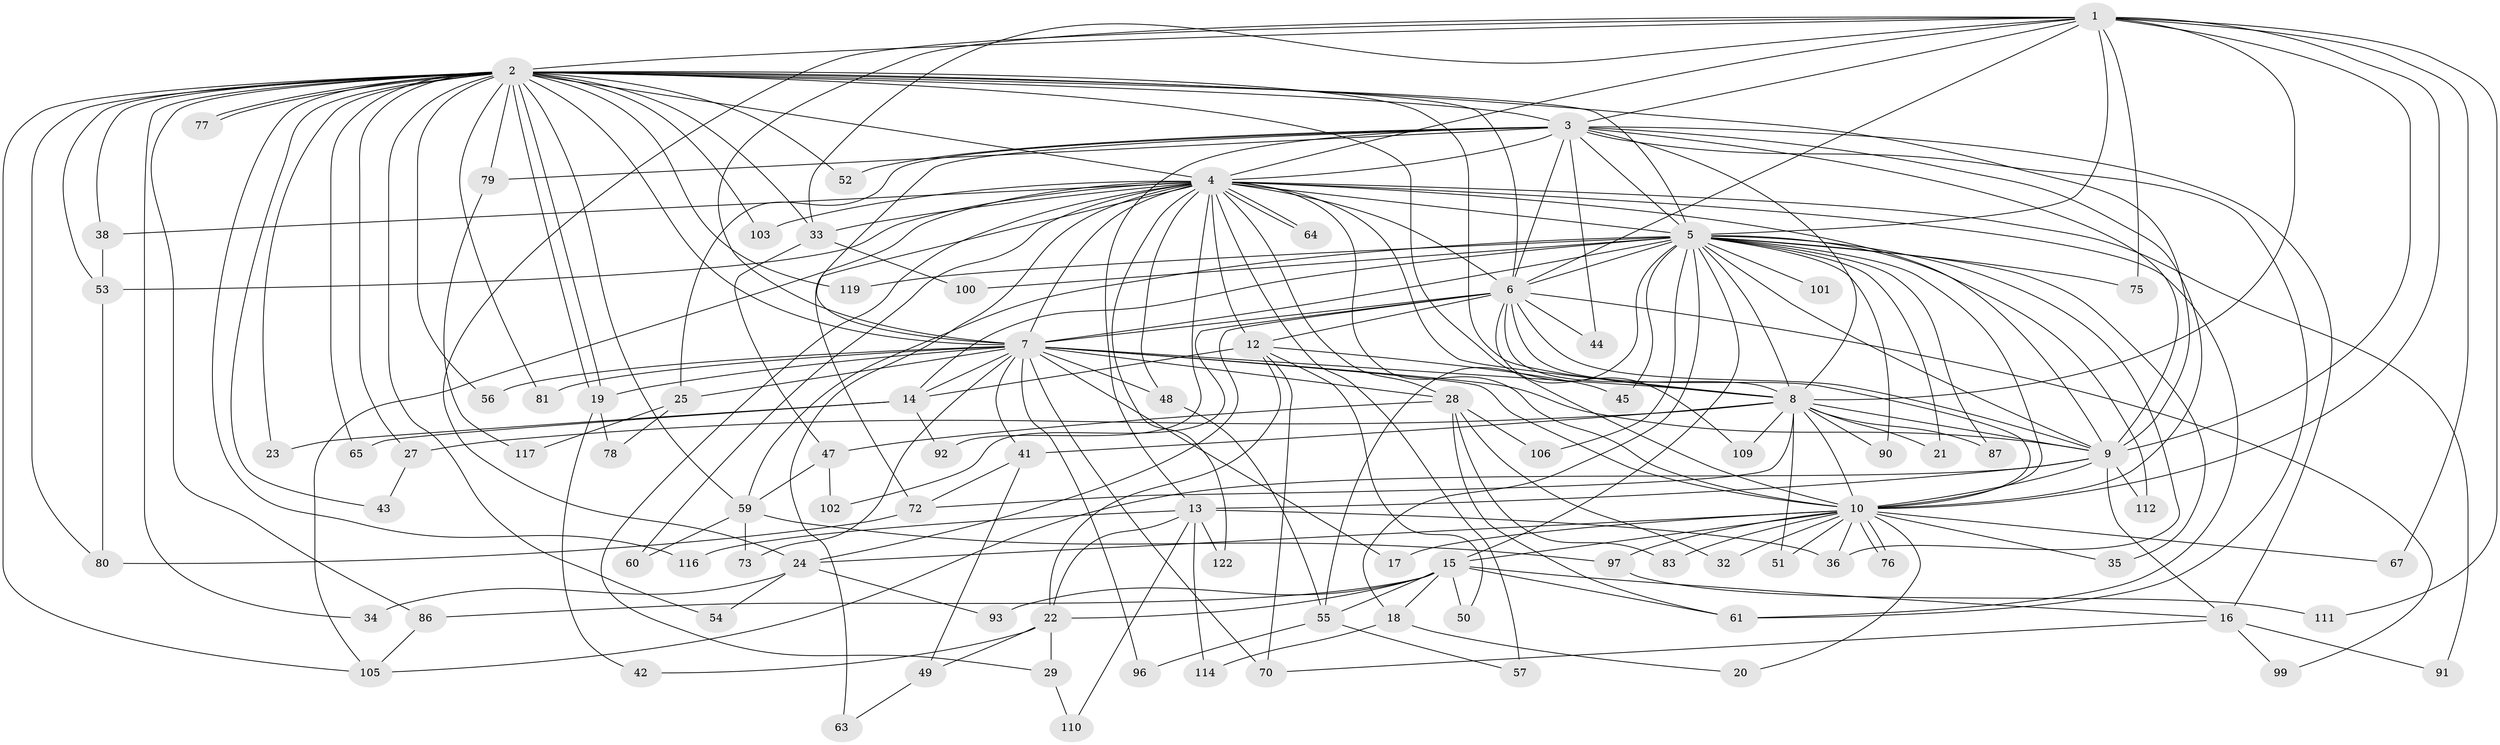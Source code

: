 // original degree distribution, {17: 0.02459016393442623, 33: 0.00819672131147541, 24: 0.00819672131147541, 27: 0.00819672131147541, 21: 0.00819672131147541, 18: 0.00819672131147541, 15: 0.00819672131147541, 23: 0.00819672131147541, 11: 0.00819672131147541, 7: 0.01639344262295082, 8: 0.00819672131147541, 6: 0.02459016393442623, 10: 0.00819672131147541, 2: 0.5655737704918032, 4: 0.08196721311475409, 5: 0.04918032786885246, 3: 0.1557377049180328}
// Generated by graph-tools (version 1.1) at 2025/11/02/27/25 16:11:06]
// undirected, 91 vertices, 223 edges
graph export_dot {
graph [start="1"]
  node [color=gray90,style=filled];
  1 [super="+37"];
  2 [super="+113"];
  3 [super="+115"];
  4 [super="+11"];
  5 [super="+66"];
  6 [super="+58"];
  7 [super="+26"];
  8 [super="+39"];
  9 [super="+107"];
  10 [super="+40"];
  12 [super="+85"];
  13 [super="+46"];
  14 [super="+30"];
  15 [super="+84"];
  16;
  17;
  18;
  19 [super="+120"];
  20;
  21;
  22 [super="+121"];
  23;
  24 [super="+62"];
  25;
  27;
  28 [super="+31"];
  29;
  32;
  33 [super="+98"];
  34 [super="+94"];
  35;
  36 [super="+104"];
  38 [super="+88"];
  41 [super="+89"];
  42;
  43;
  44;
  45;
  47;
  48 [super="+74"];
  49;
  50;
  51;
  52;
  53;
  54;
  55 [super="+69"];
  56;
  57 [super="+68"];
  59 [super="+82"];
  60;
  61 [super="+118"];
  63 [super="+71"];
  64;
  65;
  67;
  70;
  72;
  73;
  75;
  76;
  77;
  78;
  79;
  80 [super="+95"];
  81;
  83;
  86;
  87;
  90;
  91;
  92;
  93;
  96;
  97;
  99;
  100;
  101;
  102;
  103;
  105 [super="+108"];
  106;
  109;
  110;
  111;
  112;
  114;
  116;
  117;
  119;
  122;
  1 -- 2;
  1 -- 3;
  1 -- 4;
  1 -- 5;
  1 -- 6;
  1 -- 7 [weight=2];
  1 -- 8 [weight=2];
  1 -- 9 [weight=2];
  1 -- 10;
  1 -- 24;
  1 -- 33;
  1 -- 67;
  1 -- 75;
  1 -- 111;
  2 -- 3;
  2 -- 4;
  2 -- 5 [weight=2];
  2 -- 6;
  2 -- 7;
  2 -- 8;
  2 -- 9;
  2 -- 10;
  2 -- 19;
  2 -- 19;
  2 -- 23;
  2 -- 27;
  2 -- 34;
  2 -- 38;
  2 -- 43;
  2 -- 52;
  2 -- 53;
  2 -- 54;
  2 -- 56;
  2 -- 59;
  2 -- 65;
  2 -- 77;
  2 -- 77;
  2 -- 79;
  2 -- 80;
  2 -- 81;
  2 -- 86;
  2 -- 103;
  2 -- 116;
  2 -- 105;
  2 -- 119;
  2 -- 33;
  3 -- 4;
  3 -- 5;
  3 -- 6;
  3 -- 7;
  3 -- 8;
  3 -- 9;
  3 -- 10;
  3 -- 13 [weight=2];
  3 -- 16;
  3 -- 25;
  3 -- 44;
  3 -- 52;
  3 -- 79;
  3 -- 61;
  4 -- 5;
  4 -- 6 [weight=2];
  4 -- 7;
  4 -- 8;
  4 -- 9;
  4 -- 10 [weight=2];
  4 -- 12;
  4 -- 33;
  4 -- 53;
  4 -- 57 [weight=2];
  4 -- 60;
  4 -- 64;
  4 -- 64;
  4 -- 72;
  4 -- 91;
  4 -- 103;
  4 -- 122;
  4 -- 48 [weight=2];
  4 -- 105;
  4 -- 38;
  4 -- 28;
  4 -- 92;
  4 -- 29;
  4 -- 63 [weight=2];
  4 -- 61;
  5 -- 6 [weight=2];
  5 -- 7;
  5 -- 8;
  5 -- 9;
  5 -- 10;
  5 -- 14;
  5 -- 15;
  5 -- 18;
  5 -- 21;
  5 -- 35;
  5 -- 36;
  5 -- 45;
  5 -- 55;
  5 -- 75;
  5 -- 87;
  5 -- 90;
  5 -- 100;
  5 -- 101 [weight=2];
  5 -- 106;
  5 -- 119;
  5 -- 112;
  5 -- 59;
  6 -- 7;
  6 -- 8;
  6 -- 9;
  6 -- 10;
  6 -- 12;
  6 -- 44;
  6 -- 99;
  6 -- 102;
  6 -- 109;
  6 -- 24;
  7 -- 8;
  7 -- 9;
  7 -- 10;
  7 -- 17;
  7 -- 25;
  7 -- 28 [weight=2];
  7 -- 48;
  7 -- 56;
  7 -- 70;
  7 -- 81;
  7 -- 96;
  7 -- 19;
  7 -- 73;
  7 -- 41;
  7 -- 14;
  8 -- 9;
  8 -- 10;
  8 -- 21;
  8 -- 27;
  8 -- 41;
  8 -- 51;
  8 -- 72;
  8 -- 87;
  8 -- 90;
  8 -- 109;
  9 -- 10 [weight=2];
  9 -- 13;
  9 -- 16;
  9 -- 105;
  9 -- 112;
  10 -- 15;
  10 -- 17;
  10 -- 20;
  10 -- 24;
  10 -- 32;
  10 -- 35;
  10 -- 36;
  10 -- 67;
  10 -- 76;
  10 -- 76;
  10 -- 83;
  10 -- 97;
  10 -- 51;
  12 -- 14;
  12 -- 45;
  12 -- 50;
  12 -- 22;
  12 -- 70;
  13 -- 22;
  13 -- 114;
  13 -- 116;
  13 -- 122;
  13 -- 36;
  13 -- 110;
  14 -- 23;
  14 -- 65;
  14 -- 92;
  15 -- 18;
  15 -- 22;
  15 -- 50;
  15 -- 61;
  15 -- 86;
  15 -- 93;
  15 -- 16;
  15 -- 55;
  16 -- 70;
  16 -- 91;
  16 -- 99;
  18 -- 20;
  18 -- 114;
  19 -- 42;
  19 -- 78;
  22 -- 29;
  22 -- 42;
  22 -- 49;
  24 -- 34 [weight=2];
  24 -- 54;
  24 -- 93;
  25 -- 78;
  25 -- 117;
  27 -- 43;
  28 -- 47;
  28 -- 83;
  28 -- 32;
  28 -- 106;
  28 -- 61;
  29 -- 110;
  33 -- 47;
  33 -- 100;
  38 -- 53;
  41 -- 49;
  41 -- 72;
  47 -- 59;
  47 -- 102;
  48 -- 55;
  49 -- 63;
  53 -- 80;
  55 -- 57;
  55 -- 96;
  59 -- 60;
  59 -- 73;
  59 -- 97;
  72 -- 80;
  79 -- 117;
  86 -- 105;
  97 -- 111;
}

